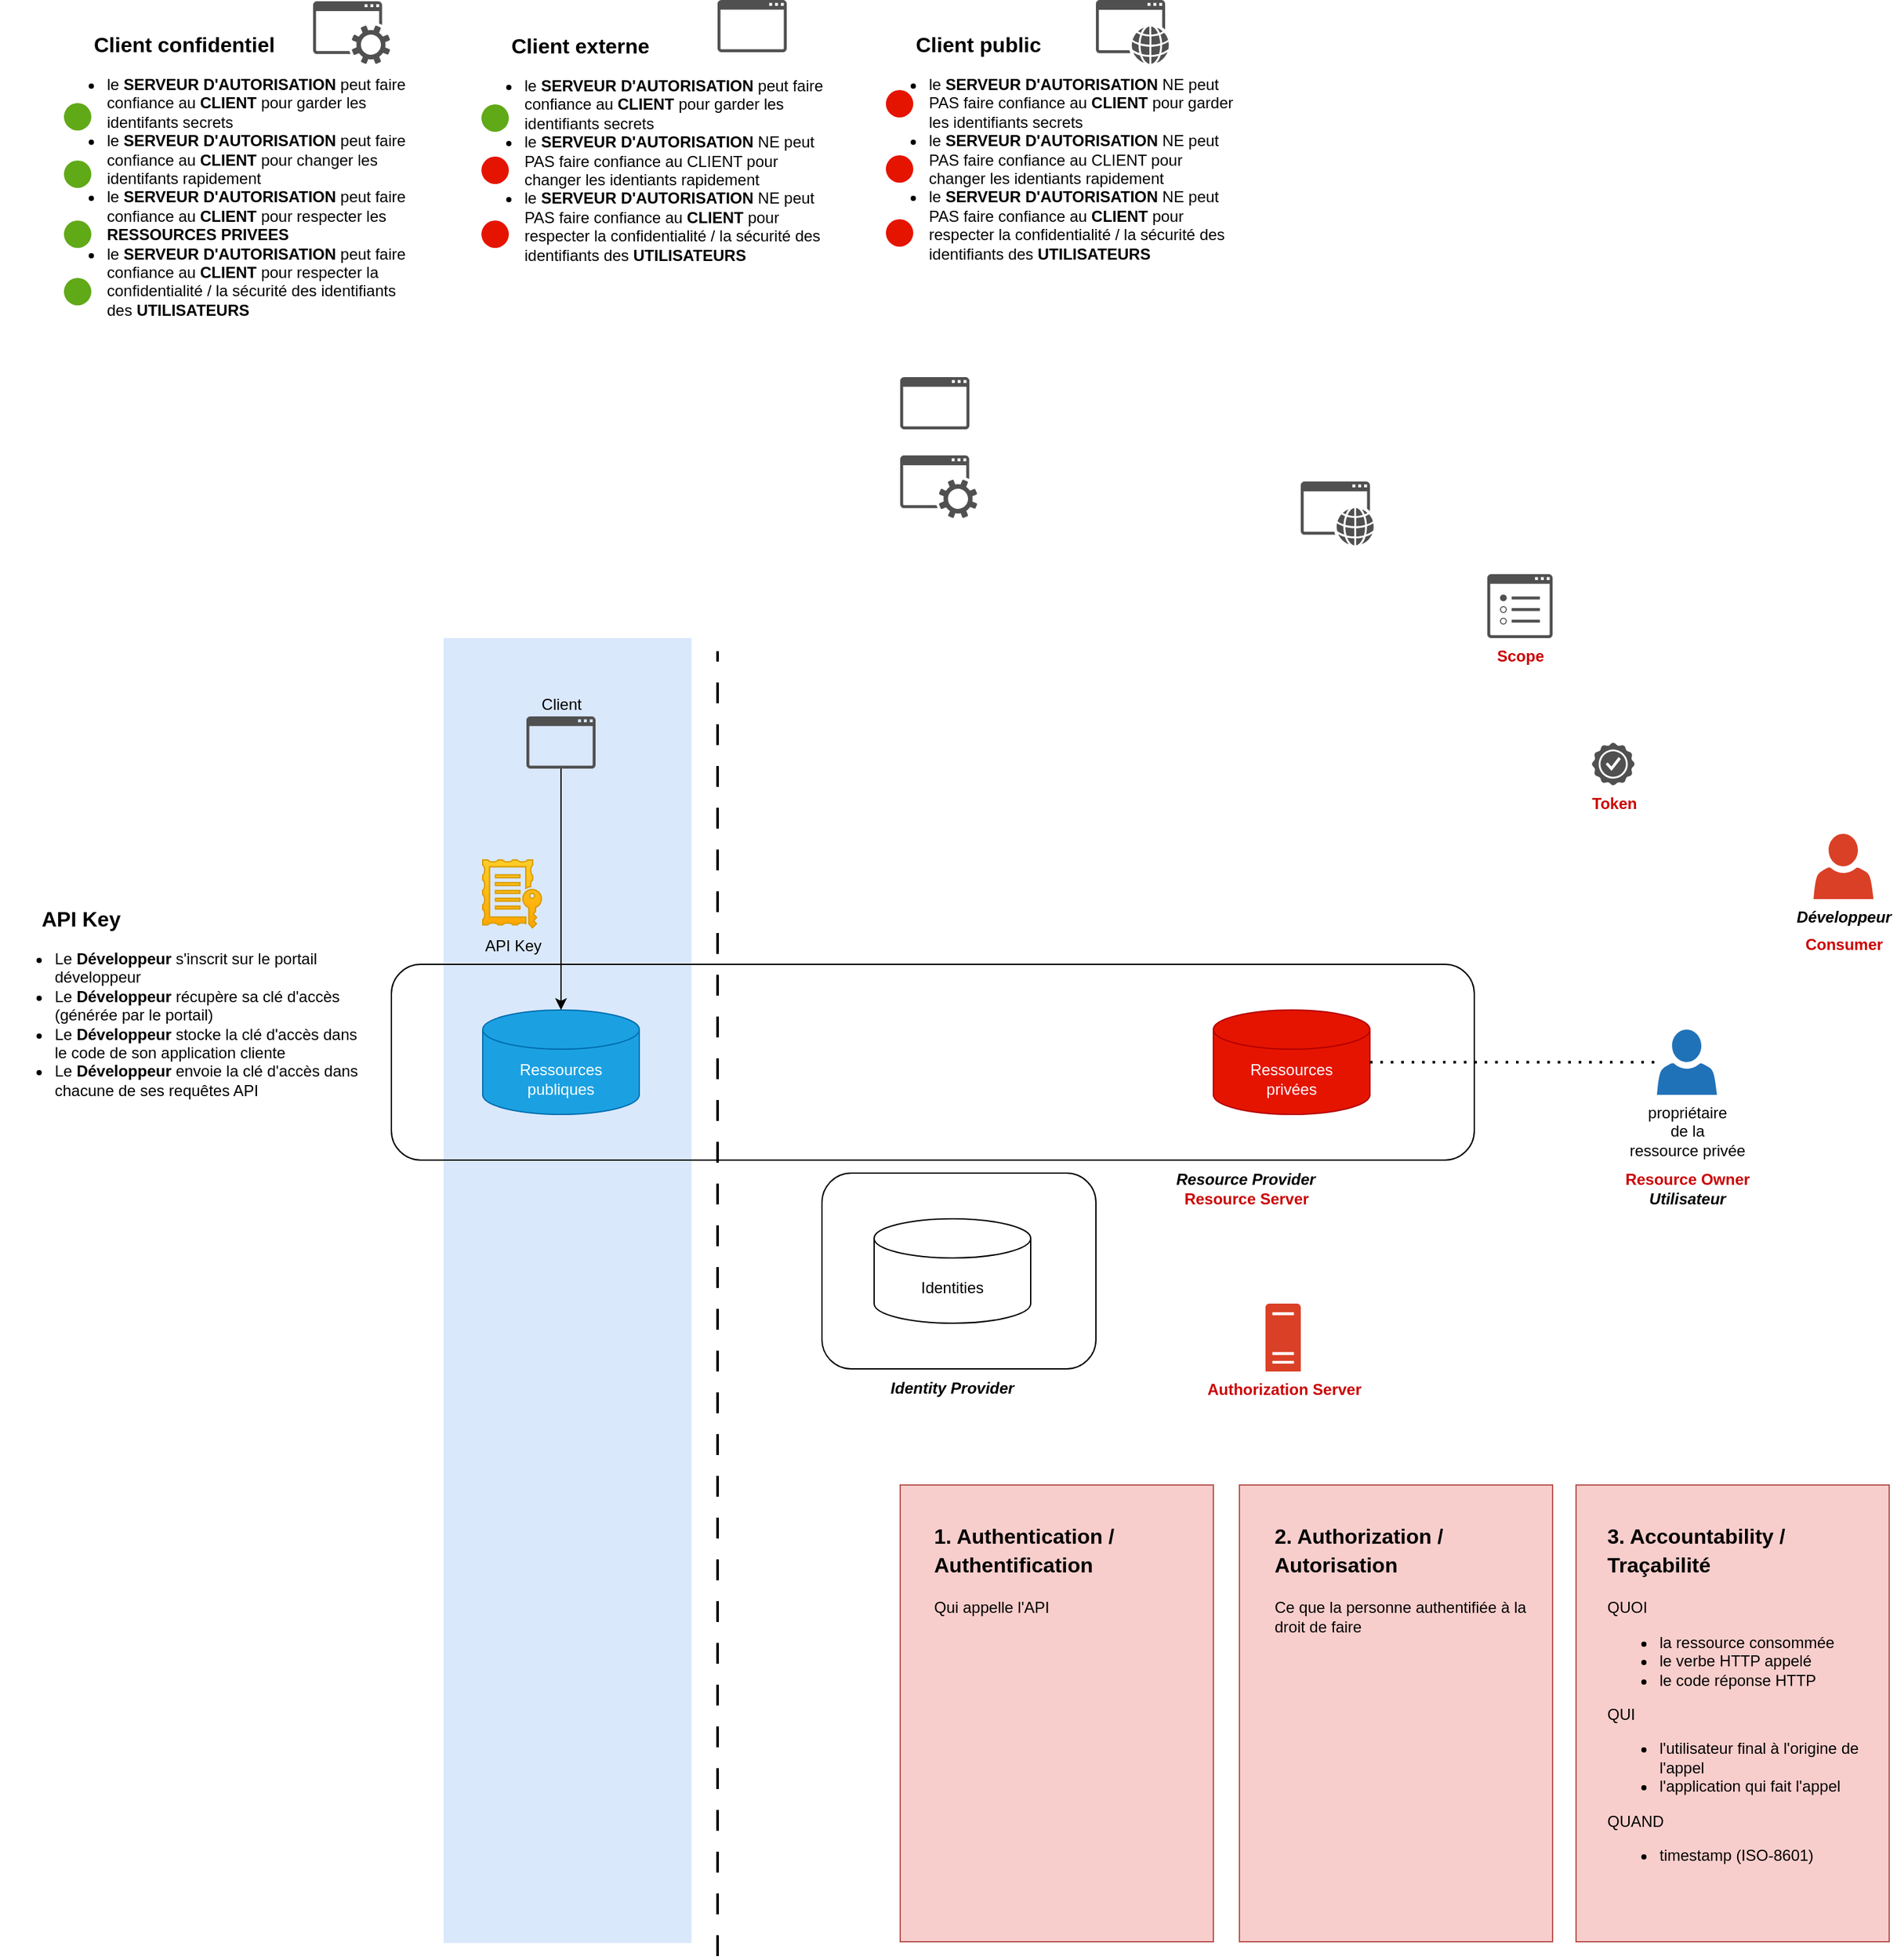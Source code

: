 <mxfile version="24.7.7">
  <diagram name="Page-1" id="TJ5gsJ8iWOW6bga7UIhC">
    <mxGraphModel dx="2203" dy="1935" grid="1" gridSize="10" guides="1" tooltips="1" connect="1" arrows="1" fold="1" page="1" pageScale="1" pageWidth="827" pageHeight="1169" math="0" shadow="0">
      <root>
        <mxCell id="0" />
        <mxCell id="1" parent="0" />
        <mxCell id="_Fe2m7hEjs8gQzXyp6RX-28" value="" style="rounded=0;whiteSpace=wrap;html=1;fillColor=#dae8fc;strokeColor=none;" vertex="1" parent="1">
          <mxGeometry x="-120" y="170" width="190" height="1000" as="geometry" />
        </mxCell>
        <mxCell id="_Fe2m7hEjs8gQzXyp6RX-23" value="" style="rounded=1;whiteSpace=wrap;html=1;" vertex="1" parent="1">
          <mxGeometry x="170" y="580" width="210" height="150" as="geometry" />
        </mxCell>
        <mxCell id="_Fe2m7hEjs8gQzXyp6RX-1" value="" style="rounded=1;whiteSpace=wrap;html=1;fillColor=none;" vertex="1" parent="1">
          <mxGeometry x="-160" y="420" width="830" height="150" as="geometry" />
        </mxCell>
        <mxCell id="_Fe2m7hEjs8gQzXyp6RX-2" value="&lt;div&gt;Ressources&lt;/div&gt;&lt;div&gt;publiques&lt;br&gt;&lt;/div&gt;" style="shape=cylinder3;whiteSpace=wrap;html=1;boundedLbl=1;backgroundOutline=1;size=15;fillColor=#1ba1e2;strokeColor=#006EAF;fontColor=#ffffff;" vertex="1" parent="1">
          <mxGeometry x="-90" y="455" width="120" height="80" as="geometry" />
        </mxCell>
        <mxCell id="_Fe2m7hEjs8gQzXyp6RX-3" value="&lt;div&gt;Ressources&lt;/div&gt;&lt;div&gt;privées&lt;br&gt;&lt;/div&gt;" style="shape=cylinder3;whiteSpace=wrap;html=1;boundedLbl=1;backgroundOutline=1;size=15;fillColor=#e51400;fontColor=#ffffff;strokeColor=#B20000;" vertex="1" parent="1">
          <mxGeometry x="470" y="455" width="120" height="80" as="geometry" />
        </mxCell>
        <mxCell id="_Fe2m7hEjs8gQzXyp6RX-5" value="&lt;div&gt;propriétaire&lt;/div&gt;&lt;div&gt;de la&lt;/div&gt;&lt;div&gt;ressource privée&lt;br&gt;&lt;/div&gt;" style="sketch=0;pointerEvents=1;shadow=0;dashed=0;html=1;strokeColor=none;fillColor=#2072B8;labelPosition=center;verticalLabelPosition=bottom;verticalAlign=top;outlineConnect=0;align=center;shape=mxgraph.office.users.user;" vertex="1" parent="1">
          <mxGeometry x="810" y="470" width="46" height="50" as="geometry" />
        </mxCell>
        <mxCell id="_Fe2m7hEjs8gQzXyp6RX-6" value="" style="endArrow=none;dashed=1;html=1;dashPattern=1 3;strokeWidth=2;rounded=0;" edge="1" parent="1" source="_Fe2m7hEjs8gQzXyp6RX-3" target="_Fe2m7hEjs8gQzXyp6RX-5">
          <mxGeometry width="50" height="50" relative="1" as="geometry">
            <mxPoint x="390" y="420" as="sourcePoint" />
            <mxPoint x="440" y="370" as="targetPoint" />
          </mxGeometry>
        </mxCell>
        <mxCell id="_Fe2m7hEjs8gQzXyp6RX-17" value="" style="group" vertex="1" connectable="0" parent="1">
          <mxGeometry x="230" y="819" width="758" height="350" as="geometry" />
        </mxCell>
        <mxCell id="_Fe2m7hEjs8gQzXyp6RX-13" value="" style="group" vertex="1" connectable="0" parent="_Fe2m7hEjs8gQzXyp6RX-17">
          <mxGeometry x="260" width="240" height="350" as="geometry" />
        </mxCell>
        <mxCell id="_Fe2m7hEjs8gQzXyp6RX-12" value="" style="rounded=0;whiteSpace=wrap;html=1;fillColor=#f8cecc;strokeColor=#b85450;" vertex="1" parent="_Fe2m7hEjs8gQzXyp6RX-13">
          <mxGeometry width="240" height="350" as="geometry" />
        </mxCell>
        <mxCell id="_Fe2m7hEjs8gQzXyp6RX-8" value="&lt;h1 style=&quot;margin-top: 0px; line-height: 80%;&quot;&gt;&lt;font style=&quot;font-size: 16px;&quot;&gt;2. Authorization / Autorisation&lt;/font&gt;&lt;br&gt;&lt;/h1&gt;&lt;p&gt;Ce que la personne authentifiée à la droit de faire&lt;br&gt;&lt;/p&gt;" style="text;html=1;whiteSpace=wrap;overflow=hidden;rounded=0;" vertex="1" parent="_Fe2m7hEjs8gQzXyp6RX-13">
          <mxGeometry x="25" y="20" width="200" height="120" as="geometry" />
        </mxCell>
        <mxCell id="_Fe2m7hEjs8gQzXyp6RX-14" value="" style="group" vertex="1" connectable="0" parent="_Fe2m7hEjs8gQzXyp6RX-17">
          <mxGeometry x="518" width="240" height="350" as="geometry" />
        </mxCell>
        <mxCell id="_Fe2m7hEjs8gQzXyp6RX-11" value="" style="rounded=0;whiteSpace=wrap;html=1;fillColor=#f8cecc;strokeColor=#b85450;" vertex="1" parent="_Fe2m7hEjs8gQzXyp6RX-14">
          <mxGeometry width="240" height="350" as="geometry" />
        </mxCell>
        <mxCell id="_Fe2m7hEjs8gQzXyp6RX-9" value="&lt;h1 style=&quot;margin-top: 0px; line-height: 80%;&quot;&gt;&lt;font style=&quot;font-size: 16px;&quot;&gt;3. Accountability / Traçabilité&lt;/font&gt;&lt;br&gt;&lt;/h1&gt;&lt;p&gt;QUOI&lt;/p&gt;&lt;ul&gt;&lt;li&gt;la ressource consommée&lt;/li&gt;&lt;li&gt;le verbe HTTP appelé&lt;/li&gt;&lt;li&gt;le code réponse HTTP&lt;/li&gt;&lt;/ul&gt;&lt;div&gt;QUI&lt;/div&gt;&lt;div&gt;&lt;ul&gt;&lt;li&gt;l&#39;utilisateur final à l&#39;origine de l&#39;appel&lt;/li&gt;&lt;li&gt;l&#39;application qui fait l&#39;appel&lt;/li&gt;&lt;/ul&gt;&lt;div&gt;QUAND&lt;/div&gt;&lt;div&gt;&lt;ul&gt;&lt;li&gt;timestamp (ISO-8601)&lt;br&gt;&lt;/li&gt;&lt;/ul&gt;&lt;/div&gt;&lt;/div&gt;" style="text;html=1;whiteSpace=wrap;overflow=hidden;rounded=0;" vertex="1" parent="_Fe2m7hEjs8gQzXyp6RX-14">
          <mxGeometry x="22" y="20" width="200" height="320" as="geometry" />
        </mxCell>
        <mxCell id="_Fe2m7hEjs8gQzXyp6RX-16" value="" style="group" vertex="1" connectable="0" parent="_Fe2m7hEjs8gQzXyp6RX-17">
          <mxGeometry width="240" height="350" as="geometry" />
        </mxCell>
        <mxCell id="_Fe2m7hEjs8gQzXyp6RX-15" value="" style="rounded=0;whiteSpace=wrap;html=1;fillColor=#f8cecc;strokeColor=#b85450;" vertex="1" parent="_Fe2m7hEjs8gQzXyp6RX-16">
          <mxGeometry width="240" height="350" as="geometry" />
        </mxCell>
        <mxCell id="_Fe2m7hEjs8gQzXyp6RX-7" value="&lt;h1 style=&quot;margin-top: 0px; line-height: 80%;&quot;&gt;&lt;font style=&quot;font-size: 16px;&quot;&gt;1. Authentication / Authentification&lt;/font&gt;&lt;br&gt;&lt;/h1&gt;&lt;p&gt;Qui appelle l&#39;API&lt;br&gt;&lt;/p&gt;" style="text;html=1;whiteSpace=wrap;overflow=hidden;rounded=0;" vertex="1" parent="_Fe2m7hEjs8gQzXyp6RX-16">
          <mxGeometry x="24" y="20" width="200" height="110" as="geometry" />
        </mxCell>
        <mxCell id="_Fe2m7hEjs8gQzXyp6RX-18" value="Resource Provider" style="text;html=1;align=center;verticalAlign=middle;whiteSpace=wrap;rounded=0;fontStyle=3" vertex="1" parent="1">
          <mxGeometry x="390" y="570" width="210" height="30" as="geometry" />
        </mxCell>
        <mxCell id="_Fe2m7hEjs8gQzXyp6RX-19" value="Développeur" style="sketch=0;pointerEvents=1;shadow=0;dashed=0;html=1;strokeColor=none;labelPosition=center;verticalLabelPosition=bottom;verticalAlign=top;outlineConnect=0;align=center;shape=mxgraph.office.users.user;fillColor=#DA4026;fontStyle=3" vertex="1" parent="1">
          <mxGeometry x="930" y="320" width="46" height="50" as="geometry" />
        </mxCell>
        <mxCell id="_Fe2m7hEjs8gQzXyp6RX-21" value="Identities" style="shape=cylinder3;whiteSpace=wrap;html=1;boundedLbl=1;backgroundOutline=1;size=15;" vertex="1" parent="1">
          <mxGeometry x="210" y="615" width="120" height="80" as="geometry" />
        </mxCell>
        <mxCell id="_Fe2m7hEjs8gQzXyp6RX-24" value="Identity Provider" style="text;html=1;align=center;verticalAlign=middle;whiteSpace=wrap;rounded=0;fontStyle=3" vertex="1" parent="1">
          <mxGeometry x="190" y="730" width="160" height="30" as="geometry" />
        </mxCell>
        <mxCell id="_Fe2m7hEjs8gQzXyp6RX-25" value="Client" style="sketch=0;pointerEvents=1;shadow=0;dashed=0;html=1;strokeColor=none;fillColor=#505050;labelPosition=center;verticalLabelPosition=top;verticalAlign=bottom;outlineConnect=0;align=center;shape=mxgraph.office.concepts.application_generic;fontStyle=0;fontColor=#000000;" vertex="1" parent="1">
          <mxGeometry x="-56.5" y="230" width="53" height="40" as="geometry" />
        </mxCell>
        <mxCell id="_Fe2m7hEjs8gQzXyp6RX-27" value="" style="endArrow=none;dashed=1;html=1;rounded=0;strokeWidth=2;dashPattern=8 8;" edge="1" parent="1">
          <mxGeometry width="50" height="50" relative="1" as="geometry">
            <mxPoint x="90" y="1180" as="sourcePoint" />
            <mxPoint x="90" y="180" as="targetPoint" />
          </mxGeometry>
        </mxCell>
        <mxCell id="_Fe2m7hEjs8gQzXyp6RX-29" value="" style="endArrow=classic;html=1;rounded=0;" edge="1" parent="1" source="_Fe2m7hEjs8gQzXyp6RX-25" target="_Fe2m7hEjs8gQzXyp6RX-2">
          <mxGeometry width="50" height="50" relative="1" as="geometry">
            <mxPoint x="420" y="590" as="sourcePoint" />
            <mxPoint x="470" y="540" as="targetPoint" />
          </mxGeometry>
        </mxCell>
        <mxCell id="_Fe2m7hEjs8gQzXyp6RX-32" value="API Key" style="sketch=0;pointerEvents=1;shadow=0;dashed=0;html=1;strokeColor=#d79b00;fillColor=#ffcd28;labelPosition=center;verticalLabelPosition=bottom;verticalAlign=top;outlineConnect=0;align=center;shape=mxgraph.office.concepts.license;gradientColor=#ffa500;" vertex="1" parent="1">
          <mxGeometry x="-90" y="340" width="45" height="52" as="geometry" />
        </mxCell>
        <mxCell id="_Fe2m7hEjs8gQzXyp6RX-36" value="" style="group" vertex="1" connectable="0" parent="1">
          <mxGeometry x="-460" y="370" width="280" height="170" as="geometry" />
        </mxCell>
        <mxCell id="_Fe2m7hEjs8gQzXyp6RX-34" value="API Key" style="text;html=1;align=left;verticalAlign=middle;whiteSpace=wrap;rounded=0;fontSize=16;fontStyle=1" vertex="1" parent="_Fe2m7hEjs8gQzXyp6RX-36">
          <mxGeometry x="30" width="110" height="30" as="geometry" />
        </mxCell>
        <mxCell id="_Fe2m7hEjs8gQzXyp6RX-35" value="&lt;ul&gt;&lt;li&gt;Le &lt;b&gt;Développeur&lt;/b&gt; s&#39;inscrit sur le portail développeur&lt;/li&gt;&lt;li&gt;Le &lt;b&gt;Développeur&lt;/b&gt; récupère sa clé d&#39;accès (générée par le portail)&lt;/li&gt;&lt;li&gt;Le &lt;b&gt;Développeur&lt;/b&gt; stocke la clé d&#39;accès dans le code de son application cliente&lt;/li&gt;&lt;li&gt;Le &lt;b&gt;Développeur&lt;/b&gt; envoie la clé d&#39;accès dans chacune de ses requêtes API&lt;br&gt;&lt;/li&gt;&lt;/ul&gt;" style="text;html=1;align=left;verticalAlign=top;whiteSpace=wrap;rounded=0;" vertex="1" parent="_Fe2m7hEjs8gQzXyp6RX-36">
          <mxGeometry y="20" width="280" height="150" as="geometry" />
        </mxCell>
        <mxCell id="_Fe2m7hEjs8gQzXyp6RX-37" value="&lt;b&gt;&lt;font color=&quot;#cc0000&quot;&gt;Resource Owner&lt;br&gt;&lt;/font&gt;&lt;/b&gt;" style="text;html=1;align=center;verticalAlign=middle;resizable=0;points=[];autosize=1;strokeColor=none;fillColor=none;" vertex="1" parent="1">
          <mxGeometry x="773" y="570" width="120" height="30" as="geometry" />
        </mxCell>
        <mxCell id="_Fe2m7hEjs8gQzXyp6RX-38" value="&lt;b&gt;&lt;font color=&quot;#cc0000&quot;&gt;Resource Server&lt;br&gt;&lt;/font&gt;&lt;/b&gt;" style="text;html=1;align=center;verticalAlign=middle;resizable=0;points=[];autosize=1;strokeColor=none;fillColor=none;" vertex="1" parent="1">
          <mxGeometry x="435" y="585" width="120" height="30" as="geometry" />
        </mxCell>
        <mxCell id="_Fe2m7hEjs8gQzXyp6RX-41" value="&lt;b&gt;&lt;font color=&quot;#cc0000&quot;&gt;Consumer&lt;/font&gt;&lt;/b&gt;" style="text;html=1;align=center;verticalAlign=middle;resizable=0;points=[];autosize=1;strokeColor=none;fillColor=none;" vertex="1" parent="1">
          <mxGeometry x="913" y="390" width="80" height="30" as="geometry" />
        </mxCell>
        <mxCell id="_Fe2m7hEjs8gQzXyp6RX-45" value="Authorization Server" style="sketch=0;pointerEvents=1;shadow=0;dashed=0;html=1;strokeColor=none;labelPosition=center;verticalLabelPosition=bottom;verticalAlign=top;outlineConnect=0;align=center;shape=mxgraph.office.servers.server_generic;fillColor=#DA4026;fontStyle=1;fontColor=#CC0000;" vertex="1" parent="1">
          <mxGeometry x="510" y="680" width="27" height="52" as="geometry" />
        </mxCell>
        <mxCell id="_Fe2m7hEjs8gQzXyp6RX-46" value="&lt;b&gt;&lt;i&gt;Utilisateur&lt;/i&gt;&lt;/b&gt;" style="text;html=1;align=center;verticalAlign=middle;resizable=0;points=[];autosize=1;strokeColor=none;fillColor=none;" vertex="1" parent="1">
          <mxGeometry x="793" y="585" width="80" height="30" as="geometry" />
        </mxCell>
        <mxCell id="_Fe2m7hEjs8gQzXyp6RX-47" value="Token" style="sketch=0;pointerEvents=1;shadow=0;dashed=0;html=1;strokeColor=none;fillColor=#505050;labelPosition=center;verticalLabelPosition=bottom;verticalAlign=top;outlineConnect=0;align=center;shape=mxgraph.office.concepts.best_practices;aspect=fixed;fontStyle=1;fontColor=#CC0000;" vertex="1" parent="1">
          <mxGeometry x="760" y="250" width="33" height="33" as="geometry" />
        </mxCell>
        <mxCell id="_Fe2m7hEjs8gQzXyp6RX-48" value="Scope" style="sketch=0;pointerEvents=1;shadow=0;dashed=0;html=1;strokeColor=none;fillColor=#505050;labelPosition=center;verticalLabelPosition=bottom;verticalAlign=top;outlineConnect=0;align=center;shape=mxgraph.office.concepts.properties;fontStyle=1;fontColor=#CC0000;" vertex="1" parent="1">
          <mxGeometry x="680" y="121" width="50" height="49" as="geometry" />
        </mxCell>
        <mxCell id="_Fe2m7hEjs8gQzXyp6RX-49" value="" style="sketch=0;pointerEvents=1;shadow=0;dashed=0;html=1;strokeColor=none;fillColor=#505050;labelPosition=center;verticalLabelPosition=bottom;verticalAlign=top;outlineConnect=0;align=center;shape=mxgraph.office.concepts.application_generic;fontStyle=1;fontColor=#CC0000;" vertex="1" parent="1">
          <mxGeometry x="230" y="-30" width="53" height="40" as="geometry" />
        </mxCell>
        <mxCell id="_Fe2m7hEjs8gQzXyp6RX-51" value="" style="sketch=0;pointerEvents=1;shadow=0;dashed=0;html=1;strokeColor=none;fillColor=#505050;labelPosition=center;verticalLabelPosition=bottom;verticalAlign=top;outlineConnect=0;align=center;shape=mxgraph.office.concepts.application_web;fontColor=#CC0000;fontStyle=1" vertex="1" parent="1">
          <mxGeometry x="537" y="50" width="56" height="49" as="geometry" />
        </mxCell>
        <mxCell id="_Fe2m7hEjs8gQzXyp6RX-52" value="" style="sketch=0;pointerEvents=1;shadow=0;dashed=0;html=1;strokeColor=none;fillColor=#505050;labelPosition=center;verticalLabelPosition=bottom;verticalAlign=top;outlineConnect=0;align=center;shape=mxgraph.office.concepts.service_application;fontColor=#CC0000;fontStyle=1" vertex="1" parent="1">
          <mxGeometry x="230" y="30" width="59" height="48" as="geometry" />
        </mxCell>
        <mxCell id="_Fe2m7hEjs8gQzXyp6RX-53" value="" style="group" vertex="1" connectable="0" parent="1">
          <mxGeometry x="-420" y="-300" width="280" height="171" as="geometry" />
        </mxCell>
        <mxCell id="_Fe2m7hEjs8gQzXyp6RX-54" value="Client confidentiel" style="text;html=1;align=left;verticalAlign=middle;whiteSpace=wrap;rounded=0;fontSize=16;fontStyle=1" vertex="1" parent="_Fe2m7hEjs8gQzXyp6RX-53">
          <mxGeometry x="30" width="180" height="30" as="geometry" />
        </mxCell>
        <mxCell id="_Fe2m7hEjs8gQzXyp6RX-55" value="&lt;ul&gt;&lt;li&gt;le &lt;b&gt;SERVEUR D&#39;AUTORISATION&lt;/b&gt; peut faire confiance au &lt;b&gt;CLIENT&lt;/b&gt; pour garder les identifants secrets&lt;/li&gt;&lt;li&gt;le &lt;b&gt;SERVEUR D&#39;AUTORISATION&lt;/b&gt; peut faire confiance au &lt;b&gt;CLIENT&lt;/b&gt; pour changer les identifants rapidement&lt;br&gt;&lt;/li&gt;&lt;li&gt;le &lt;b&gt;SERVEUR D&#39;AUTORISATION&lt;/b&gt; peut faire confiance au &lt;b&gt;CLIENT&lt;/b&gt; pour respecter les &lt;b&gt;RESSOURCES PRIVEES&lt;/b&gt;&lt;br&gt;&lt;/li&gt;&lt;li&gt;le &lt;b&gt;SERVEUR D&#39;AUTORISATION&lt;/b&gt; peut faire confiance au &lt;b&gt;CLIENT&lt;/b&gt; pour respecter la confidentialité / la sécurité des identifiants des &lt;b&gt;UTILISATEURS&lt;/b&gt;&lt;br&gt;&lt;/li&gt;&lt;/ul&gt;" style="text;html=1;align=left;verticalAlign=top;whiteSpace=wrap;rounded=0;" vertex="1" parent="_Fe2m7hEjs8gQzXyp6RX-53">
          <mxGeometry y="20" width="280" height="150" as="geometry" />
        </mxCell>
        <mxCell id="_Fe2m7hEjs8gQzXyp6RX-72" value="" style="ellipse;whiteSpace=wrap;html=1;aspect=fixed;fillColor=#60a917;fontColor=#ffffff;strokeColor=none;" vertex="1" parent="_Fe2m7hEjs8gQzXyp6RX-53">
          <mxGeometry x="9" y="60" width="21" height="21" as="geometry" />
        </mxCell>
        <mxCell id="_Fe2m7hEjs8gQzXyp6RX-73" value="" style="ellipse;whiteSpace=wrap;html=1;aspect=fixed;fillColor=#60a917;fontColor=#ffffff;strokeColor=none;" vertex="1" parent="_Fe2m7hEjs8gQzXyp6RX-53">
          <mxGeometry x="9" y="194" width="21" height="21" as="geometry" />
        </mxCell>
        <mxCell id="_Fe2m7hEjs8gQzXyp6RX-74" value="" style="ellipse;whiteSpace=wrap;html=1;aspect=fixed;fillColor=#60a917;fontColor=#ffffff;strokeColor=none;" vertex="1" parent="_Fe2m7hEjs8gQzXyp6RX-53">
          <mxGeometry x="9" y="104" width="21" height="21" as="geometry" />
        </mxCell>
        <mxCell id="_Fe2m7hEjs8gQzXyp6RX-65" value="" style="ellipse;whiteSpace=wrap;html=1;aspect=fixed;fillColor=#60a917;fontColor=#ffffff;strokeColor=none;" vertex="1" parent="_Fe2m7hEjs8gQzXyp6RX-53">
          <mxGeometry x="9" y="150" width="21" height="21" as="geometry" />
        </mxCell>
        <mxCell id="_Fe2m7hEjs8gQzXyp6RX-75" value="" style="sketch=0;pointerEvents=1;shadow=0;dashed=0;html=1;strokeColor=none;fillColor=#505050;labelPosition=center;verticalLabelPosition=bottom;verticalAlign=top;outlineConnect=0;align=center;shape=mxgraph.office.concepts.service_application;" vertex="1" parent="_Fe2m7hEjs8gQzXyp6RX-53">
          <mxGeometry x="200" y="-18" width="59" height="48" as="geometry" />
        </mxCell>
        <mxCell id="_Fe2m7hEjs8gQzXyp6RX-56" value="" style="group" vertex="1" connectable="0" parent="1">
          <mxGeometry x="-100" y="-299" width="280" height="170" as="geometry" />
        </mxCell>
        <mxCell id="_Fe2m7hEjs8gQzXyp6RX-57" value="Client externe" style="text;html=1;align=left;verticalAlign=middle;whiteSpace=wrap;rounded=0;fontSize=16;fontStyle=1" vertex="1" parent="_Fe2m7hEjs8gQzXyp6RX-56">
          <mxGeometry x="30" width="180" height="30" as="geometry" />
        </mxCell>
        <mxCell id="_Fe2m7hEjs8gQzXyp6RX-58" value="&lt;ul&gt;&lt;li&gt;le &lt;b&gt;SERVEUR D&#39;AUTORISATION&lt;/b&gt; peut faire confiance au &lt;b&gt;CLIENT&lt;/b&gt; pour garder les identifiants secrets&lt;br&gt;&lt;/li&gt;&lt;li&gt;le &lt;b&gt;SERVEUR D&#39;AUTORISATION&lt;/b&gt; NE peut PAS faire confiance au CLIENT pour changer les identiants rapidement&lt;br&gt;&lt;/li&gt;&lt;li&gt;le &lt;b&gt;SERVEUR D&#39;AUTORISATION&lt;/b&gt; NE peut PAS faire confiance au &lt;b&gt;CLIENT&lt;/b&gt; pour respecter la confidentialité / la sécurité des identifiants des &lt;b&gt;UTILISATEURS&lt;/b&gt;&lt;br&gt;&lt;/li&gt;&lt;/ul&gt;" style="text;html=1;align=left;verticalAlign=top;whiteSpace=wrap;rounded=0;" vertex="1" parent="_Fe2m7hEjs8gQzXyp6RX-56">
          <mxGeometry y="20" width="280" height="150" as="geometry" />
        </mxCell>
        <mxCell id="_Fe2m7hEjs8gQzXyp6RX-69" value="" style="ellipse;whiteSpace=wrap;html=1;aspect=fixed;fillColor=#e51400;fontColor=#ffffff;strokeColor=none;" vertex="1" parent="_Fe2m7hEjs8gQzXyp6RX-56">
          <mxGeometry x="9" y="100" width="21" height="21" as="geometry" />
        </mxCell>
        <mxCell id="_Fe2m7hEjs8gQzXyp6RX-70" value="" style="ellipse;whiteSpace=wrap;html=1;aspect=fixed;fillColor=#e51400;fontColor=#ffffff;strokeColor=none;" vertex="1" parent="_Fe2m7hEjs8gQzXyp6RX-56">
          <mxGeometry x="9" y="149" width="21" height="21" as="geometry" />
        </mxCell>
        <mxCell id="_Fe2m7hEjs8gQzXyp6RX-71" value="" style="ellipse;whiteSpace=wrap;html=1;aspect=fixed;fillColor=#60a917;fontColor=#ffffff;strokeColor=none;" vertex="1" parent="_Fe2m7hEjs8gQzXyp6RX-56">
          <mxGeometry x="9" y="60" width="21" height="21" as="geometry" />
        </mxCell>
        <mxCell id="_Fe2m7hEjs8gQzXyp6RX-76" value="" style="sketch=0;pointerEvents=1;shadow=0;dashed=0;html=1;strokeColor=none;fillColor=#505050;labelPosition=center;verticalLabelPosition=bottom;verticalAlign=top;outlineConnect=0;align=center;shape=mxgraph.office.concepts.application_generic;" vertex="1" parent="_Fe2m7hEjs8gQzXyp6RX-56">
          <mxGeometry x="190" y="-20" width="53" height="40" as="geometry" />
        </mxCell>
        <mxCell id="_Fe2m7hEjs8gQzXyp6RX-59" value="" style="group" vertex="1" connectable="0" parent="1">
          <mxGeometry x="210" y="-300" width="280" height="170" as="geometry" />
        </mxCell>
        <mxCell id="_Fe2m7hEjs8gQzXyp6RX-60" value="Client public" style="text;html=1;align=left;verticalAlign=middle;whiteSpace=wrap;rounded=0;fontSize=16;fontStyle=1" vertex="1" parent="_Fe2m7hEjs8gQzXyp6RX-59">
          <mxGeometry x="30" width="180" height="30" as="geometry" />
        </mxCell>
        <mxCell id="_Fe2m7hEjs8gQzXyp6RX-61" value="&lt;ul&gt;&lt;li&gt;le &lt;b&gt;SERVEUR D&#39;AUTORISATION&lt;/b&gt; NE peut PAS faire confiance au &lt;b&gt;CLIENT&lt;/b&gt; pour garder les identifiants secrets&lt;br&gt;&lt;/li&gt;&lt;li&gt;le &lt;b&gt;SERVEUR D&#39;AUTORISATION&lt;/b&gt; NE peut PAS faire confiance au CLIENT pour changer les identiants rapidement&lt;br&gt;&lt;/li&gt;&lt;li&gt;le &lt;b&gt;SERVEUR D&#39;AUTORISATION&lt;/b&gt; NE peut PAS faire confiance au &lt;b&gt;CLIENT&lt;/b&gt; pour respecter la confidentialité / la sécurité des identifiants des &lt;b&gt;UTILISATEURS&lt;/b&gt;&lt;br&gt;&lt;/li&gt;&lt;/ul&gt;" style="text;html=1;align=left;verticalAlign=top;whiteSpace=wrap;rounded=0;" vertex="1" parent="_Fe2m7hEjs8gQzXyp6RX-59">
          <mxGeometry y="20" width="280" height="150" as="geometry" />
        </mxCell>
        <mxCell id="_Fe2m7hEjs8gQzXyp6RX-66" value="" style="ellipse;whiteSpace=wrap;html=1;aspect=fixed;fillColor=#e51400;fontColor=#ffffff;strokeColor=none;" vertex="1" parent="_Fe2m7hEjs8gQzXyp6RX-59">
          <mxGeometry x="9" y="50" width="21" height="21" as="geometry" />
        </mxCell>
        <mxCell id="_Fe2m7hEjs8gQzXyp6RX-67" value="" style="ellipse;whiteSpace=wrap;html=1;aspect=fixed;fillColor=#e51400;fontColor=#ffffff;strokeColor=none;" vertex="1" parent="_Fe2m7hEjs8gQzXyp6RX-59">
          <mxGeometry x="9" y="100" width="21" height="21" as="geometry" />
        </mxCell>
        <mxCell id="_Fe2m7hEjs8gQzXyp6RX-68" value="" style="ellipse;whiteSpace=wrap;html=1;aspect=fixed;fillColor=#e51400;fontColor=#ffffff;strokeColor=none;" vertex="1" parent="_Fe2m7hEjs8gQzXyp6RX-59">
          <mxGeometry x="9" y="149" width="21" height="21" as="geometry" />
        </mxCell>
        <mxCell id="_Fe2m7hEjs8gQzXyp6RX-77" value="" style="sketch=0;pointerEvents=1;shadow=0;dashed=0;html=1;strokeColor=none;fillColor=#505050;labelPosition=center;verticalLabelPosition=bottom;verticalAlign=top;outlineConnect=0;align=center;shape=mxgraph.office.concepts.application_web;" vertex="1" parent="_Fe2m7hEjs8gQzXyp6RX-59">
          <mxGeometry x="170" y="-19" width="56" height="49" as="geometry" />
        </mxCell>
      </root>
    </mxGraphModel>
  </diagram>
</mxfile>
